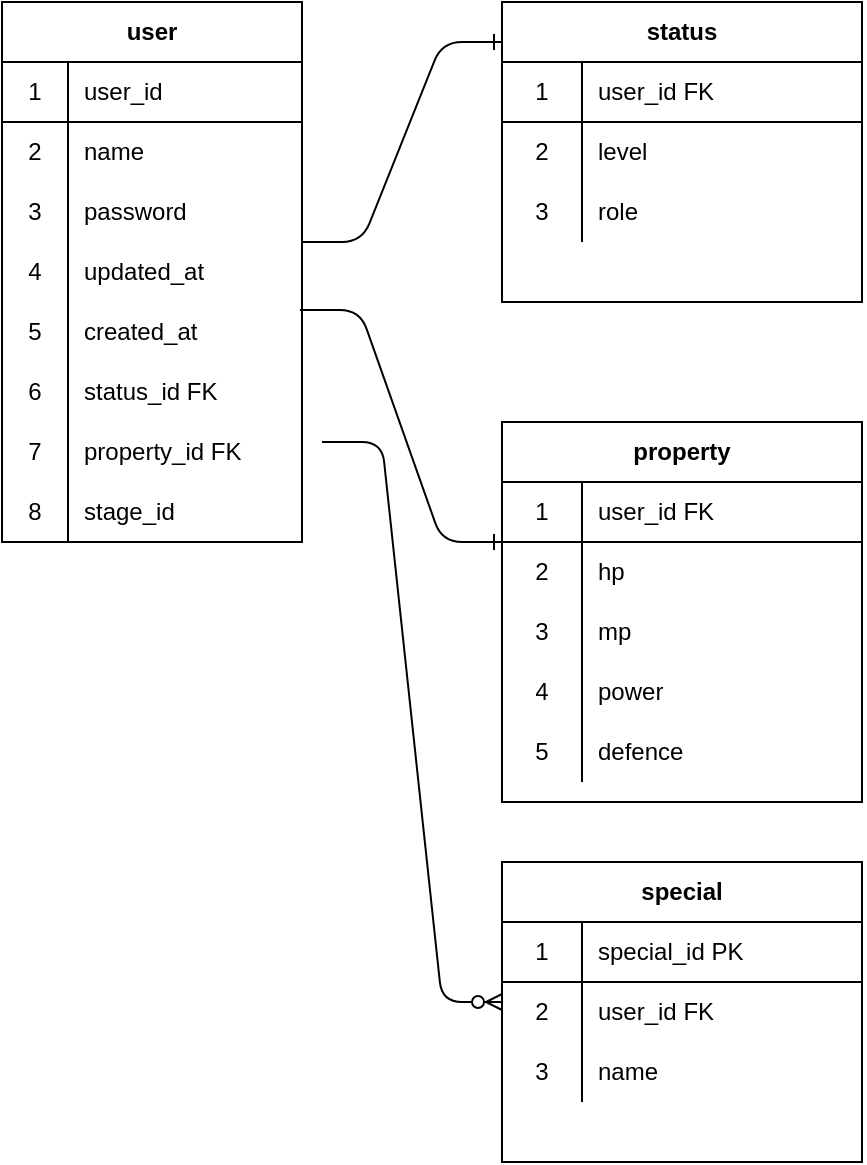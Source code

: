 <mxfile version="13.10.0" type="embed">
    <diagram id="uaiKfEVX0iWjRw3yiGX0" name="ページ1">
        <mxGraphModel dx="728" dy="680" grid="1" gridSize="10" guides="1" tooltips="1" connect="1" arrows="1" fold="1" page="1" pageScale="1" pageWidth="827" pageHeight="1169" math="0" shadow="0">
            <root>
                <mxCell id="0"/>
                <mxCell id="1" parent="0"/>
                <mxCell id="2" value="user" style="shape=table;html=1;whiteSpace=wrap;startSize=30;container=1;collapsible=0;childLayout=tableLayout;fixedRows=1;rowLines=0;fontStyle=1;align=center;" vertex="1" parent="1">
                    <mxGeometry y="40" width="150" height="270" as="geometry"/>
                </mxCell>
                <mxCell id="3" value="" style="shape=partialRectangle;html=1;whiteSpace=wrap;collapsible=0;dropTarget=0;pointerEvents=0;fillColor=none;top=0;left=0;bottom=1;right=0;points=[[0,0.5],[1,0.5]];portConstraint=eastwest;" vertex="1" parent="2">
                    <mxGeometry y="30" width="150" height="30" as="geometry"/>
                </mxCell>
                <mxCell id="4" value="1" style="shape=partialRectangle;html=1;whiteSpace=wrap;connectable=0;fillColor=none;top=0;left=0;bottom=0;right=0;overflow=hidden;" vertex="1" parent="3">
                    <mxGeometry width="33" height="30" as="geometry"/>
                </mxCell>
                <mxCell id="5" value="user_id" style="shape=partialRectangle;html=1;whiteSpace=wrap;connectable=0;fillColor=none;top=0;left=0;bottom=0;right=0;align=left;spacingLeft=6;overflow=hidden;" vertex="1" parent="3">
                    <mxGeometry x="33" width="117" height="30" as="geometry"/>
                </mxCell>
                <mxCell id="6" value="" style="shape=partialRectangle;html=1;whiteSpace=wrap;collapsible=0;dropTarget=0;pointerEvents=0;fillColor=none;top=0;left=0;bottom=0;right=0;points=[[0,0.5],[1,0.5]];portConstraint=eastwest;" vertex="1" parent="2">
                    <mxGeometry y="60" width="150" height="30" as="geometry"/>
                </mxCell>
                <mxCell id="7" value="2" style="shape=partialRectangle;html=1;whiteSpace=wrap;connectable=0;fillColor=none;top=0;left=0;bottom=0;right=0;overflow=hidden;" vertex="1" parent="6">
                    <mxGeometry width="33" height="30" as="geometry"/>
                </mxCell>
                <mxCell id="8" value="name" style="shape=partialRectangle;html=1;whiteSpace=wrap;connectable=0;fillColor=none;top=0;left=0;bottom=0;right=0;align=left;spacingLeft=6;overflow=hidden;" vertex="1" parent="6">
                    <mxGeometry x="33" width="117" height="30" as="geometry"/>
                </mxCell>
                <mxCell id="9" value="" style="shape=partialRectangle;html=1;whiteSpace=wrap;collapsible=0;dropTarget=0;pointerEvents=0;fillColor=none;top=0;left=0;bottom=0;right=0;points=[[0,0.5],[1,0.5]];portConstraint=eastwest;" vertex="1" parent="2">
                    <mxGeometry y="90" width="150" height="30" as="geometry"/>
                </mxCell>
                <mxCell id="10" value="3" style="shape=partialRectangle;html=1;whiteSpace=wrap;connectable=0;fillColor=none;top=0;left=0;bottom=0;right=0;overflow=hidden;" vertex="1" parent="9">
                    <mxGeometry width="33" height="30" as="geometry"/>
                </mxCell>
                <mxCell id="11" value="password" style="shape=partialRectangle;html=1;whiteSpace=wrap;connectable=0;fillColor=none;top=0;left=0;bottom=0;right=0;align=left;spacingLeft=6;overflow=hidden;" vertex="1" parent="9">
                    <mxGeometry x="33" width="117" height="30" as="geometry"/>
                </mxCell>
                <mxCell id="32" style="shape=partialRectangle;html=1;whiteSpace=wrap;collapsible=0;dropTarget=0;pointerEvents=0;fillColor=none;top=0;left=0;bottom=0;right=0;points=[[0,0.5],[1,0.5]];portConstraint=eastwest;" vertex="1" parent="2">
                    <mxGeometry y="120" width="150" height="30" as="geometry"/>
                </mxCell>
                <mxCell id="33" value="4" style="shape=partialRectangle;html=1;whiteSpace=wrap;connectable=0;fillColor=none;top=0;left=0;bottom=0;right=0;overflow=hidden;" vertex="1" parent="32">
                    <mxGeometry width="33" height="30" as="geometry"/>
                </mxCell>
                <mxCell id="34" value="updated_at" style="shape=partialRectangle;html=1;whiteSpace=wrap;connectable=0;fillColor=none;top=0;left=0;bottom=0;right=0;align=left;spacingLeft=6;overflow=hidden;" vertex="1" parent="32">
                    <mxGeometry x="33" width="117" height="30" as="geometry"/>
                </mxCell>
                <mxCell id="35" style="shape=partialRectangle;html=1;whiteSpace=wrap;collapsible=0;dropTarget=0;pointerEvents=0;fillColor=none;top=0;left=0;bottom=0;right=0;points=[[0,0.5],[1,0.5]];portConstraint=eastwest;" vertex="1" parent="2">
                    <mxGeometry y="150" width="150" height="30" as="geometry"/>
                </mxCell>
                <mxCell id="36" value="5" style="shape=partialRectangle;html=1;whiteSpace=wrap;connectable=0;fillColor=none;top=0;left=0;bottom=0;right=0;overflow=hidden;" vertex="1" parent="35">
                    <mxGeometry width="33" height="30" as="geometry"/>
                </mxCell>
                <mxCell id="37" value="created_at" style="shape=partialRectangle;html=1;whiteSpace=wrap;connectable=0;fillColor=none;top=0;left=0;bottom=0;right=0;align=left;spacingLeft=6;overflow=hidden;" vertex="1" parent="35">
                    <mxGeometry x="33" width="117" height="30" as="geometry"/>
                </mxCell>
                <mxCell id="38" style="shape=partialRectangle;html=1;whiteSpace=wrap;collapsible=0;dropTarget=0;pointerEvents=0;fillColor=none;top=0;left=0;bottom=0;right=0;points=[[0,0.5],[1,0.5]];portConstraint=eastwest;" vertex="1" parent="2">
                    <mxGeometry y="180" width="150" height="30" as="geometry"/>
                </mxCell>
                <mxCell id="39" value="6" style="shape=partialRectangle;html=1;whiteSpace=wrap;connectable=0;fillColor=none;top=0;left=0;bottom=0;right=0;overflow=hidden;" vertex="1" parent="38">
                    <mxGeometry width="33" height="30" as="geometry"/>
                </mxCell>
                <mxCell id="40" value="status_id FK" style="shape=partialRectangle;html=1;whiteSpace=wrap;connectable=0;fillColor=none;top=0;left=0;bottom=0;right=0;align=left;spacingLeft=6;overflow=hidden;" vertex="1" parent="38">
                    <mxGeometry x="33" width="117" height="30" as="geometry"/>
                </mxCell>
                <mxCell id="111" style="shape=partialRectangle;html=1;whiteSpace=wrap;collapsible=0;dropTarget=0;pointerEvents=0;fillColor=none;top=0;left=0;bottom=0;right=0;points=[[0,0.5],[1,0.5]];portConstraint=eastwest;" vertex="1" parent="2">
                    <mxGeometry y="210" width="150" height="30" as="geometry"/>
                </mxCell>
                <mxCell id="112" value="7" style="shape=partialRectangle;html=1;whiteSpace=wrap;connectable=0;fillColor=none;top=0;left=0;bottom=0;right=0;overflow=hidden;" vertex="1" parent="111">
                    <mxGeometry width="33" height="30" as="geometry"/>
                </mxCell>
                <mxCell id="113" value="property_id FK" style="shape=partialRectangle;html=1;whiteSpace=wrap;connectable=0;fillColor=none;top=0;left=0;bottom=0;right=0;align=left;spacingLeft=6;overflow=hidden;" vertex="1" parent="111">
                    <mxGeometry x="33" width="117" height="30" as="geometry"/>
                </mxCell>
                <mxCell id="127" style="shape=partialRectangle;html=1;whiteSpace=wrap;collapsible=0;dropTarget=0;pointerEvents=0;fillColor=none;top=0;left=0;bottom=0;right=0;points=[[0,0.5],[1,0.5]];portConstraint=eastwest;" vertex="1" parent="2">
                    <mxGeometry y="240" width="150" height="30" as="geometry"/>
                </mxCell>
                <mxCell id="128" value="8" style="shape=partialRectangle;html=1;whiteSpace=wrap;connectable=0;fillColor=none;top=0;left=0;bottom=0;right=0;overflow=hidden;" vertex="1" parent="127">
                    <mxGeometry width="33" height="30" as="geometry"/>
                </mxCell>
                <mxCell id="129" value="stage_id&amp;nbsp;" style="shape=partialRectangle;html=1;whiteSpace=wrap;connectable=0;fillColor=none;top=0;left=0;bottom=0;right=0;align=left;spacingLeft=6;overflow=hidden;" vertex="1" parent="127">
                    <mxGeometry x="33" width="117" height="30" as="geometry"/>
                </mxCell>
                <mxCell id="54" value="status" style="shape=table;html=1;whiteSpace=wrap;startSize=30;container=1;collapsible=0;childLayout=tableLayout;fixedRows=1;rowLines=0;fontStyle=1;align=center;" vertex="1" parent="1">
                    <mxGeometry x="250" y="40" width="180" height="150" as="geometry"/>
                </mxCell>
                <mxCell id="58" value="" style="shape=partialRectangle;html=1;whiteSpace=wrap;collapsible=0;dropTarget=0;pointerEvents=0;fillColor=none;top=0;left=0;bottom=0;right=0;points=[[0,0.5],[1,0.5]];portConstraint=eastwest;fontStyle=0;verticalAlign=middle;" vertex="1" parent="54">
                    <mxGeometry y="30" width="180" height="30" as="geometry"/>
                </mxCell>
                <mxCell id="59" value="1" style="shape=partialRectangle;html=1;whiteSpace=wrap;connectable=0;fillColor=none;top=0;left=0;bottom=0;right=0;overflow=hidden;" vertex="1" parent="58">
                    <mxGeometry width="40" height="30" as="geometry"/>
                </mxCell>
                <mxCell id="60" value="user_id FK" style="shape=partialRectangle;html=1;whiteSpace=wrap;connectable=0;fillColor=none;top=0;left=0;bottom=0;right=0;align=left;spacingLeft=6;overflow=hidden;" vertex="1" parent="58">
                    <mxGeometry x="40" width="140" height="30" as="geometry"/>
                </mxCell>
                <mxCell id="61" value="" style="shape=partialRectangle;html=1;whiteSpace=wrap;collapsible=0;dropTarget=0;pointerEvents=0;fillColor=none;top=0;left=0;bottom=0;right=0;points=[[0,0.5],[1,0.5]];portConstraint=eastwest;" vertex="1" parent="54">
                    <mxGeometry y="60" width="180" height="30" as="geometry"/>
                </mxCell>
                <mxCell id="62" value="2" style="shape=partialRectangle;html=1;whiteSpace=wrap;connectable=0;fillColor=none;top=0;left=0;bottom=0;right=0;overflow=hidden;" vertex="1" parent="61">
                    <mxGeometry width="40" height="30" as="geometry"/>
                </mxCell>
                <mxCell id="63" value="level" style="shape=partialRectangle;html=1;whiteSpace=wrap;connectable=0;fillColor=none;top=0;left=0;bottom=0;right=0;align=left;spacingLeft=6;overflow=hidden;" vertex="1" parent="61">
                    <mxGeometry x="40" width="140" height="30" as="geometry"/>
                </mxCell>
                <mxCell id="64" style="shape=partialRectangle;html=1;whiteSpace=wrap;collapsible=0;dropTarget=0;pointerEvents=0;fillColor=none;top=0;left=0;bottom=0;right=0;points=[[0,0.5],[1,0.5]];portConstraint=eastwest;" vertex="1" parent="54">
                    <mxGeometry y="90" width="180" height="30" as="geometry"/>
                </mxCell>
                <mxCell id="65" value="3" style="shape=partialRectangle;html=1;whiteSpace=wrap;connectable=0;fillColor=none;top=0;left=0;bottom=0;right=0;overflow=hidden;" vertex="1" parent="64">
                    <mxGeometry width="40" height="30" as="geometry"/>
                </mxCell>
                <mxCell id="66" value="role" style="shape=partialRectangle;html=1;whiteSpace=wrap;connectable=0;fillColor=none;top=0;left=0;bottom=0;right=0;align=left;spacingLeft=6;overflow=hidden;" vertex="1" parent="64">
                    <mxGeometry x="40" width="140" height="30" as="geometry"/>
                </mxCell>
                <mxCell id="69" value="property" style="shape=table;html=1;whiteSpace=wrap;startSize=30;container=1;collapsible=0;childLayout=tableLayout;fixedRows=1;rowLines=0;fontStyle=1;align=center;" vertex="1" parent="1">
                    <mxGeometry x="250" y="250" width="180" height="190" as="geometry"/>
                </mxCell>
                <mxCell id="130" style="shape=partialRectangle;html=1;whiteSpace=wrap;collapsible=0;dropTarget=0;pointerEvents=0;fillColor=none;top=0;left=0;bottom=1;right=0;points=[[0,0.5],[1,0.5]];portConstraint=eastwest;" vertex="1" parent="69">
                    <mxGeometry y="30" width="180" height="30" as="geometry"/>
                </mxCell>
                <mxCell id="131" value="1" style="shape=partialRectangle;html=1;whiteSpace=wrap;connectable=0;fillColor=none;top=0;left=0;bottom=0;right=0;overflow=hidden;" vertex="1" parent="130">
                    <mxGeometry width="40" height="30" as="geometry"/>
                </mxCell>
                <mxCell id="132" value="user_id FK" style="shape=partialRectangle;html=1;whiteSpace=wrap;connectable=0;fillColor=none;top=0;left=0;bottom=0;right=0;align=left;spacingLeft=6;overflow=hidden;" vertex="1" parent="130">
                    <mxGeometry x="40" width="140" height="30" as="geometry"/>
                </mxCell>
                <mxCell id="73" value="" style="shape=partialRectangle;html=1;whiteSpace=wrap;collapsible=0;dropTarget=0;pointerEvents=0;fillColor=none;top=0;left=0;bottom=0;right=0;points=[[0,0.5],[1,0.5]];portConstraint=eastwest;" vertex="1" parent="69">
                    <mxGeometry y="60" width="180" height="30" as="geometry"/>
                </mxCell>
                <mxCell id="74" value="2" style="shape=partialRectangle;html=1;whiteSpace=wrap;connectable=0;fillColor=none;top=0;left=0;bottom=0;right=0;overflow=hidden;" vertex="1" parent="73">
                    <mxGeometry width="40" height="30" as="geometry"/>
                </mxCell>
                <mxCell id="75" value="hp" style="shape=partialRectangle;html=1;whiteSpace=wrap;connectable=0;fillColor=none;top=0;left=0;bottom=0;right=0;align=left;spacingLeft=6;overflow=hidden;" vertex="1" parent="73">
                    <mxGeometry x="40" width="140" height="30" as="geometry"/>
                </mxCell>
                <mxCell id="76" value="" style="shape=partialRectangle;html=1;whiteSpace=wrap;collapsible=0;dropTarget=0;pointerEvents=0;fillColor=none;top=0;left=0;bottom=0;right=0;points=[[0,0.5],[1,0.5]];portConstraint=eastwest;" vertex="1" parent="69">
                    <mxGeometry y="90" width="180" height="30" as="geometry"/>
                </mxCell>
                <mxCell id="77" value="3" style="shape=partialRectangle;html=1;whiteSpace=wrap;connectable=0;fillColor=none;top=0;left=0;bottom=0;right=0;overflow=hidden;" vertex="1" parent="76">
                    <mxGeometry width="40" height="30" as="geometry"/>
                </mxCell>
                <mxCell id="78" value="mp" style="shape=partialRectangle;html=1;whiteSpace=wrap;connectable=0;fillColor=none;top=0;left=0;bottom=0;right=0;align=left;spacingLeft=6;overflow=hidden;" vertex="1" parent="76">
                    <mxGeometry x="40" width="140" height="30" as="geometry"/>
                </mxCell>
                <mxCell id="114" style="shape=partialRectangle;html=1;whiteSpace=wrap;collapsible=0;dropTarget=0;pointerEvents=0;fillColor=none;top=0;left=0;bottom=0;right=0;points=[[0,0.5],[1,0.5]];portConstraint=eastwest;" vertex="1" parent="69">
                    <mxGeometry y="120" width="180" height="30" as="geometry"/>
                </mxCell>
                <mxCell id="115" value="4" style="shape=partialRectangle;html=1;whiteSpace=wrap;connectable=0;fillColor=none;top=0;left=0;bottom=0;right=0;overflow=hidden;" vertex="1" parent="114">
                    <mxGeometry width="40" height="30" as="geometry"/>
                </mxCell>
                <mxCell id="116" value="power" style="shape=partialRectangle;html=1;whiteSpace=wrap;connectable=0;fillColor=none;top=0;left=0;bottom=0;right=0;align=left;spacingLeft=6;overflow=hidden;" vertex="1" parent="114">
                    <mxGeometry x="40" width="140" height="30" as="geometry"/>
                </mxCell>
                <mxCell id="117" style="shape=partialRectangle;html=1;whiteSpace=wrap;collapsible=0;dropTarget=0;pointerEvents=0;fillColor=none;top=0;left=0;bottom=0;right=0;points=[[0,0.5],[1,0.5]];portConstraint=eastwest;" vertex="1" parent="69">
                    <mxGeometry y="150" width="180" height="30" as="geometry"/>
                </mxCell>
                <mxCell id="118" value="5" style="shape=partialRectangle;html=1;whiteSpace=wrap;connectable=0;fillColor=none;top=0;left=0;bottom=0;right=0;overflow=hidden;" vertex="1" parent="117">
                    <mxGeometry width="40" height="30" as="geometry"/>
                </mxCell>
                <mxCell id="119" value="defence" style="shape=partialRectangle;html=1;whiteSpace=wrap;connectable=0;fillColor=none;top=0;left=0;bottom=0;right=0;align=left;spacingLeft=6;overflow=hidden;" vertex="1" parent="117">
                    <mxGeometry x="40" width="140" height="30" as="geometry"/>
                </mxCell>
                <mxCell id="89" value="special" style="shape=table;html=1;whiteSpace=wrap;startSize=30;container=1;collapsible=0;childLayout=tableLayout;fixedRows=1;rowLines=0;fontStyle=1;align=center;" vertex="1" parent="1">
                    <mxGeometry x="250" y="470" width="180" height="150" as="geometry"/>
                </mxCell>
                <mxCell id="90" value="" style="shape=partialRectangle;html=1;whiteSpace=wrap;collapsible=0;dropTarget=0;pointerEvents=0;fillColor=none;top=0;left=0;bottom=1;right=0;points=[[0,0.5],[1,0.5]];portConstraint=eastwest;" vertex="1" parent="89">
                    <mxGeometry y="30" width="180" height="30" as="geometry"/>
                </mxCell>
                <mxCell id="91" value="1" style="shape=partialRectangle;html=1;whiteSpace=wrap;connectable=0;fillColor=none;top=0;left=0;bottom=0;right=0;overflow=hidden;" vertex="1" parent="90">
                    <mxGeometry width="40" height="30" as="geometry"/>
                </mxCell>
                <mxCell id="92" value="special_id PK" style="shape=partialRectangle;html=1;whiteSpace=wrap;connectable=0;fillColor=none;top=0;left=0;bottom=0;right=0;align=left;spacingLeft=6;overflow=hidden;" vertex="1" parent="90">
                    <mxGeometry x="40" width="140" height="30" as="geometry"/>
                </mxCell>
                <mxCell id="93" value="" style="shape=partialRectangle;html=1;whiteSpace=wrap;collapsible=0;dropTarget=0;pointerEvents=0;fillColor=none;top=0;left=0;bottom=0;right=0;points=[[0,0.5],[1,0.5]];portConstraint=eastwest;" vertex="1" parent="89">
                    <mxGeometry y="60" width="180" height="30" as="geometry"/>
                </mxCell>
                <mxCell id="94" value="2" style="shape=partialRectangle;html=1;whiteSpace=wrap;connectable=0;fillColor=none;top=0;left=0;bottom=0;right=0;overflow=hidden;" vertex="1" parent="93">
                    <mxGeometry width="40" height="30" as="geometry"/>
                </mxCell>
                <mxCell id="95" value="user_id FK" style="shape=partialRectangle;html=1;whiteSpace=wrap;connectable=0;fillColor=none;top=0;left=0;bottom=0;right=0;align=left;spacingLeft=6;overflow=hidden;" vertex="1" parent="93">
                    <mxGeometry x="40" width="140" height="30" as="geometry"/>
                </mxCell>
                <mxCell id="96" value="" style="shape=partialRectangle;html=1;whiteSpace=wrap;collapsible=0;dropTarget=0;pointerEvents=0;fillColor=none;top=0;left=0;bottom=0;right=0;points=[[0,0.5],[1,0.5]];portConstraint=eastwest;" vertex="1" parent="89">
                    <mxGeometry y="90" width="180" height="30" as="geometry"/>
                </mxCell>
                <mxCell id="97" value="3" style="shape=partialRectangle;html=1;whiteSpace=wrap;connectable=0;fillColor=none;top=0;left=0;bottom=0;right=0;overflow=hidden;" vertex="1" parent="96">
                    <mxGeometry width="40" height="30" as="geometry"/>
                </mxCell>
                <mxCell id="98" value="name" style="shape=partialRectangle;html=1;whiteSpace=wrap;connectable=0;fillColor=none;top=0;left=0;bottom=0;right=0;align=left;spacingLeft=6;overflow=hidden;" vertex="1" parent="96">
                    <mxGeometry x="40" width="140" height="30" as="geometry"/>
                </mxCell>
                <mxCell id="109" value="" style="edgeStyle=entityRelationEdgeStyle;fontSize=12;html=1;endArrow=ERone;endFill=1;" edge="1" parent="1">
                    <mxGeometry width="100" height="100" relative="1" as="geometry">
                        <mxPoint x="150" y="160" as="sourcePoint"/>
                        <mxPoint x="250" y="60" as="targetPoint"/>
                    </mxGeometry>
                </mxCell>
                <mxCell id="110" value="" style="edgeStyle=entityRelationEdgeStyle;fontSize=12;html=1;endArrow=ERone;endFill=1;exitX=0.993;exitY=1.133;exitDx=0;exitDy=0;exitPerimeter=0;" edge="1" parent="1" source="32">
                    <mxGeometry width="100" height="100" relative="1" as="geometry">
                        <mxPoint x="160" y="200" as="sourcePoint"/>
                        <mxPoint x="250" y="310" as="targetPoint"/>
                    </mxGeometry>
                </mxCell>
                <mxCell id="126" value="" style="edgeStyle=entityRelationEdgeStyle;fontSize=12;html=1;endArrow=ERzeroToMany;endFill=1;" edge="1" parent="1">
                    <mxGeometry width="100" height="100" relative="1" as="geometry">
                        <mxPoint x="160" y="260" as="sourcePoint"/>
                        <mxPoint x="250" y="540" as="targetPoint"/>
                    </mxGeometry>
                </mxCell>
                <mxCell id="134" value="" style="endArrow=none;html=1;" edge="1" parent="1">
                    <mxGeometry width="50" height="50" relative="1" as="geometry">
                        <mxPoint x="250" y="100" as="sourcePoint"/>
                        <mxPoint x="430" y="100" as="targetPoint"/>
                        <Array as="points"/>
                    </mxGeometry>
                </mxCell>
            </root>
        </mxGraphModel>
    </diagram>
</mxfile>